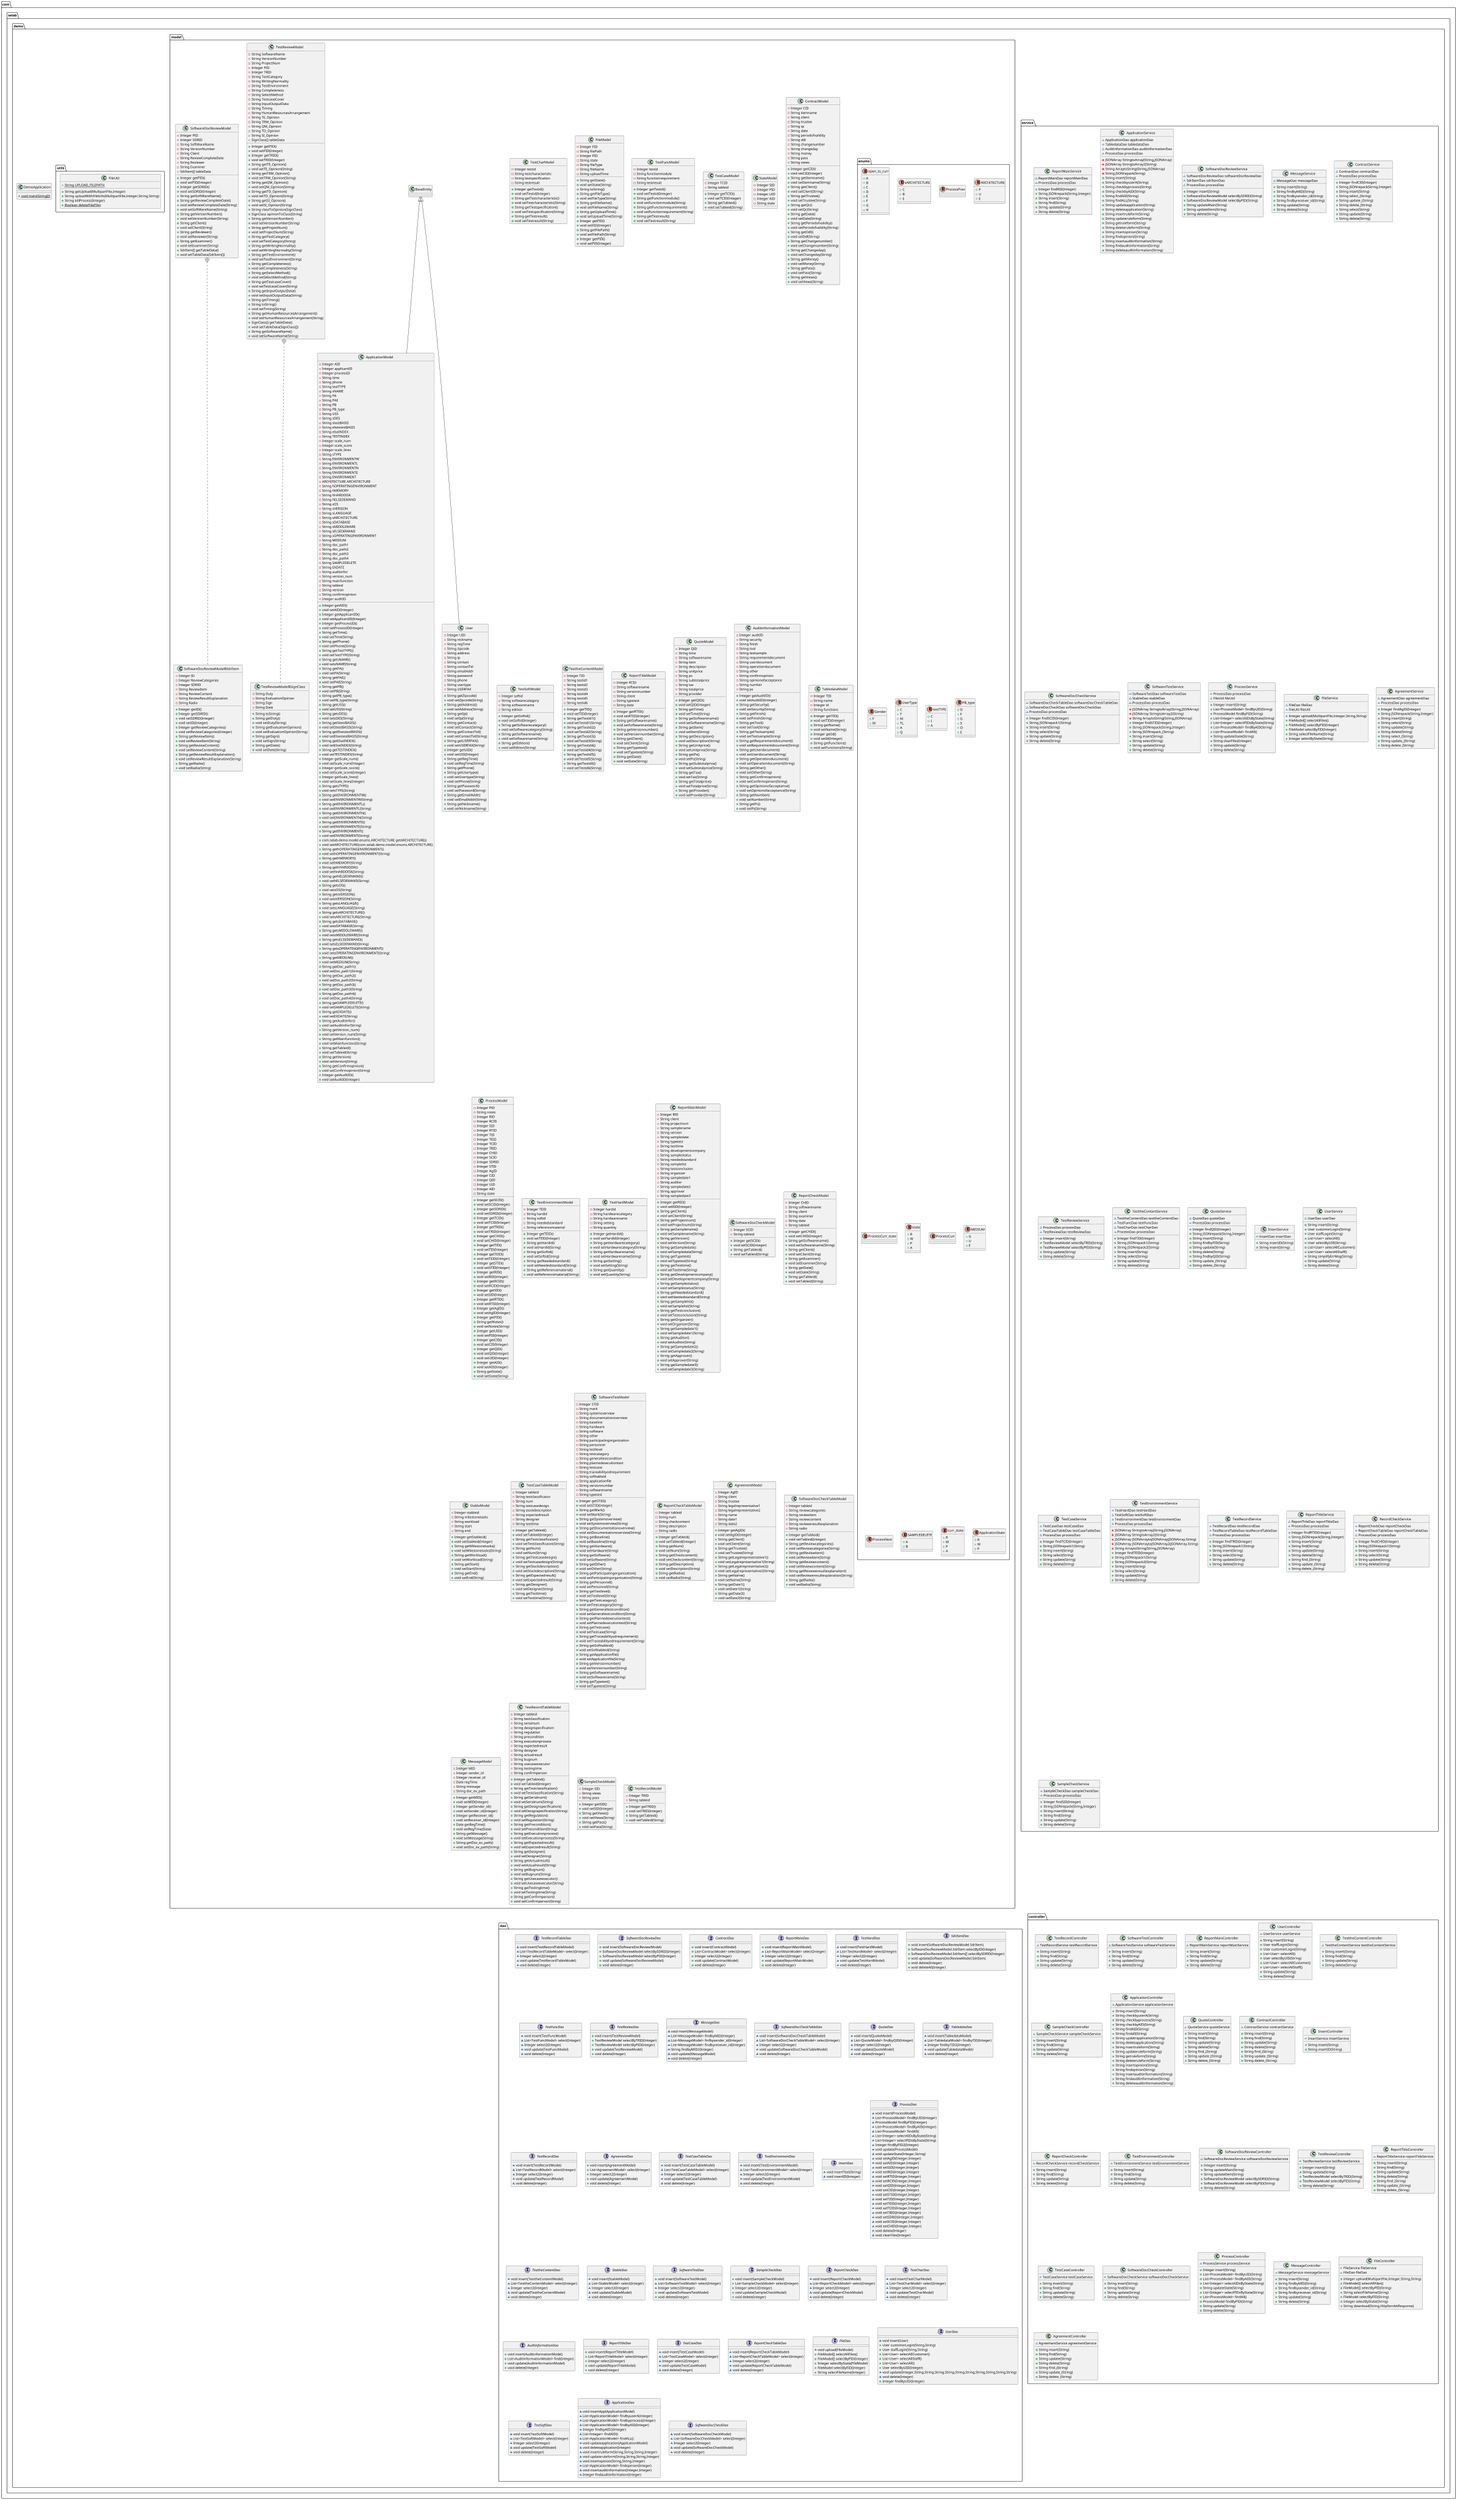 @startuml
class com.selab.demo.service.ReportMainService {
~ ReportMainDao reportMainDao
~ ProcessDao processDao
+ Integer findRID(Integer)
+ String JSONrepack(String,Integer)
+ String insert(String)
+ String find(String)
+ String update(String)
+ String delete(String)
}
class com.selab.demo.model.TestCharModel {
- Integer testid
- String testcharacteristic
- String testspecification
- String testresult
+ Integer getTestid()
+ void setTestid(Integer)
+ String getTestcharacteristic()
+ void setTestcharacteristic(String)
+ String getTestspecification()
+ void setTestspecification(String)
+ String getTestresult()
+ void setTestresult(String)
}
class com.selab.demo.controller.TestRecordController {
~ TestRecordService testRecordService
+ String insert(String)
+ String find(String)
+ String update(String)
+ String delete(String)
}
enum com.selab.demo.model.enums.open_to_curr {
+  A
+  B
+  C
+  D
+  E
+  F
+  G
+  H
}
class com.selab.demo.service.ApplicationService {
~ ApplicationDao applicationDao
~ TabledataDao tabledataDao
~ AuditinformationDao auditinformationDao
~ ProcessDao processDao
- JSONArray StringtoArray(String,JSONArray)
- JSONArray StringtoArray2(String)
- String ArraytoString(String,JSONArray)
- String JSONrepack(String)
+ String insert(String)
+ String checkbyuserA(String)
+ String checkbyprocess(String)
+ String checkbyAID(String)
+ String findAID(String)
+ String findALL(String)
+ String updateapplication(String)
+ String deleteapplication(String)
+ String insertruleform(String)
+ String updateruleform(String)
+ String getruleform(String)
+ String deleteruleform(String)
+ String insertopinion(String)
+ String findopinion(String)
+ String insertauditinformation(String)
+ String findauditinformation(String)
+ String deleteauditinformation(String)
}
class com.selab.demo.model.FileModel {
- Integer FID
- String filePath
- Integer PID
- String state
- String fileType
- String fileName
- String uploadTime
+ String getState()
+ void setState(String)
+ String toString()
+ String getFileType()
+ void setFileType(String)
+ String getFileName()
+ void setFileName(String)
+ String getUploadTime()
+ void setUploadTime(String)
+ Integer getFID()
+ void setFID(Integer)
+ String getFilePath()
+ void setFilePath(String)
+ Integer getPID()
+ void setPID(Integer)
}
class com.selab.demo.service.SoftwareDocReviewService {
~ SoftwareDocReviewDao softwareDocReviewDao
~ SdrItemDao sdrItemDao
~ ProcessDao processDao
+ Integer insert(String)
+ SoftwareDocReviewModel selectBySDRID(String)
+ SoftwareDocReviewModel selectByPID(String)
+ String updateMain(String)
+ String updateItem(String)
+ String delete(String)
}
class com.selab.demo.service.MessageService {
~ MessageDao messageDao
+ String insert(String)
+ String findbyMID(String)
+ String findbysender_id(String)
+ String findbyreceiver_id(String)
+ String update(String)
+ String delete(String)
}
class com.selab.demo.model.TestFuncModel {
- Integer testid
- String functionmodule
- String functionrequirement
- String testresult
+ Integer getTestid()
+ void setTestid(Integer)
+ String getFunctionmodule()
+ void setFunctionmodule(String)
+ String getFunctionrequirement()
+ void setFunctionrequirement(String)
+ String getTestresult()
+ void setTestresult(String)
}
class com.selab.demo.model.TestCaseModel {
- Integer TCID
- String tableid
+ Integer getTCID()
+ void setTCID(Integer)
+ String getTableid()
+ void setTableid(String)
}
class com.selab.demo.model.StateModel {
- Integer SID
- Integer PID
- Integer UID
- Integer AID
- String state
}
enum com.selab.demo.model.enums.sARCHITECTURE {
+  C
+  B
+  E
}
class com.selab.demo.service.ContractService {
~ ContractDao contractDao
~ ProcessDao processDao
+ Integer findCID(Integer)
+ String JSONrepack(String,Integer)
+ String insert(String)
+ String select_(String)
+ String update_(String)
+ String delete_(String)
+ String select(String)
+ String update(String)
+ String delete(String)
}
interface com.selab.demo.dao.TestRecordTableDao {
~ void insert(TestRecordTableModel)
~ List<TestRecordTableModel> select(Integer)
~ Integer select2(Integer)
~ void update(TestRecordTableModel)
~ void delete(Integer)
}
class com.selab.demo.model.ContractModel {
- Integer CID
- String itemname
- String client
- String trustee
- String qc
- String date
- String periodofvalidity
- String ddl
- String changenumber
- String changeday
- String money
- String pass
- String views
+ Integer getCID()
+ void setCID(Integer)
+ String getItemname()
+ void setItemname(String)
+ String getClient()
+ void setClient(String)
+ String getTrustee()
+ void setTrustee(String)
+ String getQc()
+ void setQc(String)
+ String getDate()
+ void setDate(String)
+ String getPeriodofvalidity()
+ void setPeriodofvalidity(String)
+ String getDdl()
+ void setDdl(String)
+ String getChangenumber()
+ void setChangenumber(String)
+ String getChangeday()
+ void setChangeday(String)
+ String getMoney()
+ void setMoney(String)
+ String getPass()
+ void setPass(String)
+ String getViews()
+ void setViews(String)
}
class com.selab.demo.controller.SoftwareTestController {
~ SoftwareTestService softwareTestService
+ String insert(String)
+ String find(String)
+ String update(String)
+ String delete(String)
}
class com.selab.demo.controller.ReportMainController {
~ ReportMainService reportMainService
+ String insert(String)
+ String find(String)
+ String update(String)
+ String delete(String)
}
class com.selab.demo.model.TestSoftModel {
- Integer softid
- String softwarecategory
- String softwarename
- String edition
+ Integer getSoftid()
+ void setSoftid(Integer)
+ String getSoftwarecategory()
+ void setSoftwarecategory(String)
+ String getSoftwarename()
+ void setSoftwarename(String)
+ String getEdition()
+ void setEdition(String)
}
interface com.selab.demo.dao.SoftwareDocReviewDao {
+ void insert(SoftwareDocReviewModel)
+ SoftwareDocReviewModel selectBySDRID(Integer)
+ SoftwareDocReviewModel selectByPID(Integer)
+ void update(SoftwareDocReviewModel)
+ void delete(Integer)
}
enum com.selab.demo.model.enums.ProcessPrev {
}
interface com.selab.demo.dao.ContractDao {
+ void insert(ContractModel)
+ List<ContractModel> select(Integer)
+ Integer select2(Integer)
+ void update(ContractModel)
+ void delete(Integer)
}
interface com.selab.demo.dao.ReportMainDao {
+ void insert(ReportMainModel)
~ List<ReportMainModel> select(Integer)
~ Integer select2(Integer)
+ void update(ReportMainModel)
+ void delete(Integer)
}
class com.selab.demo.service.SoftwareDocCheckService {
~ SoftwareDocCheckTableDao softwareDocCheckTableDao
~ SoftwareDocCheckDao softwareDocCheckDao
~ ProcessDao processDao
+ Integer findSCID(Integer)
+ String JSONrepack1(String)
+ String insert(String)
+ String select(String)
+ String update(String)
+ String delete(String)
}
class com.selab.demo.controller.UserController {
~ UserService userService
+ String insert(String)
+ User staffLogin(String)
+ User customerLogin(String)
+ List<User> selectAll()
+ User selectByUID(String)
+ List<User> selectAllCustomer()
+ List<User> selectAllStaff()
+ String update(String)
+ String delete(String)
}
interface com.selab.demo.dao.TestHardDao {
~ void insert(TestHardModel)
~ List<TestHardModel> select(Integer)
~ Integer select2(Integer)
~ void update(TestHardModel)
~ void delete(Integer)
}
class com.selab.demo.controller.TesttheContentController {
~ TesttheContentService testtheContentService
+ String insert(String)
+ String find(String)
+ String update(String)
+ String delete(String)
}
enum com.selab.demo.model.enums.ARCHITECTURE {
+  P
+  U
+  E
}
class com.selab.demo.model.ApplicationModel {
- Integer AID
- Integer applicantID
- Integer processID
- String time
- String phone
- String testTYPE
- String sNAME
- String PA
- String PAE
- String PB
- String PB_type
- String USS
- String sDES
- String stestBASIS
- String elsestestBASIS
- String elseINDEX
- String TESTINDEX
- Integer scale_num
- Integer scale_score
- Integer scale_lines
- String sTYPE
- String ENVIRONMENTW
- String ENVIRONMENTL
- String ENVIRONMENTN
- String ENVIRONMENTE
- String ENVIRONMENT
- ARCHITECTURE ARCHITECTURE
- String hOPERATINGENVIRONMENT
- String hMEMORY
- String hHARDDISK
- String hELSEDEMAND
- String sOS
- String sVERSION
- String sLANGUAGE
- String sARCHITECTURE
- String sDATABASE
- String sMIDDLEWARE
- String sELSEDEMAND
- String sOPERATINGENVIRONMENT
- String MEDIUM
- String doc_path1
- String doc_path2
- String doc_path3
- String doc_path4
- String SAMPLEDELETE
- String EXDATE
- String auditinfor
- String version_num
- String mainfunction
- String tableid
- String version
- String confirmopinion
- Integer auditID
+ Integer getAID()
+ void setAID(Integer)
+ Integer getApplicantID()
+ void setApplicantID(Integer)
+ Integer getProcessID()
+ void setProcessID(Integer)
+ String getTime()
+ void setTime(String)
+ String getPhone()
+ void setPhone(String)
+ String getTestTYPE()
+ void setTestTYPE(String)
+ String getsNAME()
+ void setsNAME(String)
+ String getPA()
+ void setPA(String)
+ String getPAE()
+ void setPAE(String)
+ String getPB()
+ void setPB(String)
+ String getPB_type()
+ void setPB_type(String)
+ String getUSS()
+ void setUSS(String)
+ String getsDES()
+ void setsDES(String)
+ String getStestBASIS()
+ void setStestBASIS(String)
+ String getElsestestBASIS()
+ void setElsestestBASIS(String)
+ String getElseINDEX()
+ void setElseINDEX(String)
+ String getTESTINDEX()
+ void setTESTINDEX(String)
+ Integer getScale_num()
+ void setScale_num(Integer)
+ Integer getScale_score()
+ void setScale_score(Integer)
+ Integer getScale_lines()
+ void setScale_lines(Integer)
+ String getsTYPE()
+ void setsTYPE(String)
+ String getENVIRONMENTW()
+ void setENVIRONMENTW(String)
+ String getENVIRONMENTL()
+ void setENVIRONMENTL(String)
+ String getENVIRONMENTN()
+ void setENVIRONMENTN(String)
+ String getENVIRONMENTE()
+ void setENVIRONMENTE(String)
+ String getENVIRONMENT()
+ void setENVIRONMENT(String)
+ com.selab.demo.model.enums.ARCHITECTURE getARCHITECTURE()
+ void setARCHITECTURE(com.selab.demo.model.enums.ARCHITECTURE)
+ String gethOPERATINGENVIRONMENT()
+ void sethOPERATINGENVIRONMENT(String)
+ String gethMEMORY()
+ void sethMEMORY(String)
+ String gethHARDDISK()
+ void sethHARDDISK(String)
+ String gethELSEDEMAND()
+ void sethELSEDEMAND(String)
+ String getsOS()
+ void setsOS(String)
+ String getsVERSION()
+ void setsVERSION(String)
+ String getsLANGUAGE()
+ void setsLANGUAGE(String)
+ String getsARCHITECTURE()
+ void setsARCHITECTURE(String)
+ String getsDATABASE()
+ void setsDATABASE(String)
+ String getsMIDDLEWARE()
+ void setsMIDDLEWARE(String)
+ String getsELSEDEMAND()
+ void setsELSEDEMAND(String)
+ String getsOPERATINGENVIRONMENT()
+ void setsOPERATINGENVIRONMENT(String)
+ String getMEDIUM()
+ void setMEDIUM(String)
+ String getDoc_path1()
+ void setDoc_path1(String)
+ String getDoc_path2()
+ void setDoc_path2(String)
+ String getDoc_path3()
+ void setDoc_path3(String)
+ String getDoc_path4()
+ void setDoc_path4(String)
+ String getSAMPLEDELETE()
+ void setSAMPLEDELETE(String)
+ String getEXDATE()
+ void setEXDATE(String)
+ String getAuditinfor()
+ void setAuditinfor(String)
+ String getVersion_num()
+ void setVersion_num(String)
+ String getMainfunction()
+ void setMainfunction(String)
+ String getTableid()
+ void setTableid(String)
+ String getVersion()
+ void setVersion(String)
+ String getConfirmopinion()
+ void setConfirmopinion(String)
+ Integer getAuditID()
+ void setAuditID(Integer)
}
class com.selab.demo.model.BaseEntity {
}
class com.selab.demo.model.TesttheContentModel {
- Integer TID
- String testid1
- String testid2
- String testid3
- String testid4
- String testid5
- String testid6
+ Integer getTID()
+ void setTID(Integer)
+ String getTestid1()
+ void setTestid1(String)
+ String getTestid2()
+ void setTestid2(String)
+ String getTestid3()
+ void setTestid3(String)
+ String getTestid4()
+ void setTestid4(String)
+ String getTestid5()
+ void setTestid5(String)
+ String getTestid6()
+ void setTestid6(String)
}
enum com.selab.demo.model.enums.Gender {
+  F
+  M
}
class com.selab.demo.model.ReportTitleModel {
- Integer RTID
- String softwarename
- String versionnumber
- String client
- String typetest
- String date
+ Integer getRTID()
+ void setRTID(Integer)
+ String getSoftwarename()
+ void setSoftwarename(String)
+ String getVersionnumber()
+ void setVersionnumber(String)
+ String getClient()
+ void setClient(String)
+ String getTypetest()
+ void setTypetest(String)
+ String getDate()
+ void setDate(String)
}
interface com.selab.demo.dao.SdrItemDao {
+ void insert(SoftwareDocReviewModel.SdrItem)
+ SoftwareDocReviewModel.SdrItem selectByID(Integer)
+ SoftwareDocReviewModel.SdrItem[] selectBySDRID(Integer)
+ void update(SoftwareDocReviewModel.SdrItem)
+ void delete(Integer)
+ void deleteAll(Integer)
}
class com.selab.demo.model.QuoteModel {
- Integer QID
- String time
- String softwarename
- String item
- String description
- String unitprice
- String ps
- String subtotalprice
- String tax
- String totalprice
- String provider
+ Integer getQID()
+ void setQID(Integer)
+ String getTime()
+ void setTime(String)
+ String getSoftwarename()
+ void setSoftwarename(String)
+ String getItem()
+ void setItem(String)
+ String getDescription()
+ void setDescription(String)
+ String getUnitprice()
+ void setUnitprice(String)
+ String getPs()
+ void setPs(String)
+ String getSubtotalprice()
+ void setSubtotalprice(String)
+ String getTax()
+ void setTax(String)
+ String getTotalprice()
+ void setTotalprice(String)
+ String getProvider()
+ void setProvider(String)
}
class com.selab.demo.DemoApplication {
+ {static} void main(String[])
}
interface com.selab.demo.dao.TestFuncDao {
~ void insert(TestFuncModel)
~ List<TestFuncModel> select(Integer)
~ Integer select2(Integer)
~ void update(TestFuncModel)
~ void delete(Integer)
}
interface com.selab.demo.dao.TestReviewDao {
+ void insert(TestReviewModel)
+ TestReviewModel selectByTRID(Integer)
+ TestReviewModel selectByPID(Integer)
+ void update(TestReviewModel)
+ void delete(Integer)
}
class com.selab.demo.model.AuditinformationModel {
- Integer auditID
- String security
- String finish
- String tool
- String testsample
- String requirementdocument
- String userdocument
- String operationducument
- String other
- String confirmopinion
- String opinionofacceptance
- String number
- String ps
+ Integer getAuditID()
+ void setAuditID(Integer)
+ String getSecurity()
+ void setSecurity(String)
+ String getFinish()
+ void setFinish(String)
+ String getTool()
+ void setTool(String)
+ String getTestsample()
+ void setTestsample(String)
+ String getRequirementdocument()
+ void setRequirementdocument(String)
+ String getUserdocument()
+ void setUserdocument(String)
+ String getOperationducument()
+ void setOperationducument(String)
+ String getOther()
+ void setOther(String)
+ String getConfirmopinion()
+ void setConfirmopinion(String)
+ String getOpinionofacceptance()
+ void setOpinionofacceptance(String)
+ String getNumber()
+ void setNumber(String)
+ String getPs()
+ void setPs(String)
}
class com.selab.demo.model.TabledataModel {
- Integer TID
- String name
- Integer id
- String functions
+ Integer getTID()
+ void setTID(Integer)
+ String getName()
+ void setName(String)
+ Integer getId()
+ void setId(Integer)
+ String getFunctions()
+ void setFunctions(String)
}
class com.selab.demo.model.ProcessModel {
- Integer PID
- String notes
- Integer RID
- Integer RCID
- Integer SID
- Integer RTID
- Integer TID
- Integer TEID
- Integer TCID
- Integer TRID
- Integer CHID
- Integer SCID
- Integer SDRID
- Integer STID
- Integer AgID
- Integer CID
- Integer QID
- Integer UID
- Integer AID
- String state
+ Integer getSCID()
+ void setSCID(Integer)
+ Integer getSDRID()
+ void setSDRID(Integer)
+ Integer getTCID()
+ void setTCID(Integer)
+ Integer getTRID()
+ void setTRID(Integer)
+ Integer getCHID()
+ void setCHID(Integer)
+ Integer getTID()
+ void setTID(Integer)
+ Integer getTEID()
+ void setTEID(Integer)
+ Integer getSTID()
+ void setSTID(Integer)
+ Integer getRID()
+ void setRID(Integer)
+ Integer getRCID()
+ void setRCID(Integer)
+ Integer getSID()
+ void setSID(Integer)
+ Integer getRTID()
+ void setRTID(Integer)
+ Integer getAgID()
+ void setAgID(Integer)
+ Integer getPID()
+ String getNotes()
+ void setNotes(String)
+ Integer getUID()
+ void setPID(Integer)
+ Integer getCID()
+ void setCID(Integer)
+ Integer getQID()
+ void setQID(Integer)
+ void setUID(Integer)
+ Integer getAID()
+ void setAID(Integer)
+ String getState()
+ void setState(String)
}
class com.selab.demo.service.SoftwareTestService {
~ SoftwareTestDao softwareTestDao
~ StableDao stableDao
~ ProcessDao processDao
- JSONArray StringtoArray(String,JSONArray)
- JSONArray StringtoArray2(String)
- String ArraytoString(String,JSONArray)
+ Integer findSTID(Integer)
+ String JSONrepack(String,Integer)
+ String JSONrepack_(String)
+ String insert(String)
+ String select(String)
+ String update(String)
+ String delete(String)
}
class com.selab.demo.controller.SampleCheckController {
~ SampleCheckService sampleCheckService
+ String insert(String)
+ String find(String)
+ String update(String)
+ String delete(String)
}
interface com.selab.demo.dao.MessageDao {
~ void insert(MessageModel)
~ List<MessageModel> findbyMID(Integer)
~ List<MessageModel> finfbysender_id(Integer)
~ List<MessageModel> findbyreceiver_id(Integer)
~ String findbyMID2(Integer)
~ void update(MessageModel)
~ void delete(Integer)
}
class com.selab.demo.model.TestEnvironmentModel {
- Integer TEID
- String hardid
- String softid
- String neededstandard
- String referencematerial
+ Integer getTEID()
+ void setTEID(Integer)
+ String getHardid()
+ void setHardid(String)
+ String getSoftid()
+ void setSoftid(String)
+ String getNeededstandard()
+ void setNeededstandard(String)
+ String getReferencematerial()
+ void setReferencematerial(String)
}
class com.selab.demo.model.TestReviewModel {
- String SoftwareName
- String VersionNumber
- String ProjectNum
- Integer PID
- Integer TRID
- String TestCategory
- String WritingNormality
- String TestEnvironment
- String Completeness
- String SelectMethod
- String TestcaseCover
- String InputOutputData
- String Timing
- String HumanResourcesArrangement
- String TE_Opinion
- String TRM_Opinion
- String QM_Opinion
- String TD_Opinion
- String SI_Opinion
+ SignClass[] tableData
+ Integer getPID()
+ void setPID(Integer)
+ Integer getTRID()
+ void setTRID(Integer)
+ String getTE_Opinion()
+ void setTE_Opinion(String)
+ String getTRM_Opinion()
+ void setTRM_Opinion(String)
+ String getQM_Opinion()
+ void setQM_Opinion(String)
+ String getTD_Opinion()
+ void setTD_Opinion(String)
+ String getSI_Opinion()
+ void setSI_Opinion(String)
+ String classToOpinion(SignClass)
+ SignClass opinionToClass(String)
+ String getVersionNumber()
+ void setVersionNumber(String)
+ String getProjectNum()
+ void setProjectNum(String)
+ String getTestCategory()
+ void setTestCategory(String)
+ String getWritingNormality()
+ void setWritingNormality(String)
+ String getTestEnvironment()
+ void setTestEnvironment(String)
+ String getCompleteness()
+ void setCompleteness(String)
+ String getSelectMethod()
+ void setSelectMethod(String)
+ String getTestcaseCover()
+ void setTestcaseCover(String)
+ String getInputOutputData()
+ void setInputOutputData(String)
+ String getTiming()
+ String toString()
+ void setTiming(String)
+ String getHumanResourcesArrangement()
+ void setHumanResourcesArrangement(String)
+ SignClass[] getTableData()
+ void setTableData(SignClass[])
+ String getSoftwareName()
+ void setSoftwareName(String)
}
class com.selab.demo.model.TestReviewModel$SignClass {
- String Duty
- String EvaluationOpinion
- String Sign
- String Date
+ String toString()
+ String getDuty()
+ void setDuty(String)
+ String getEvaluationOpinion()
+ void setEvaluationOpinion(String)
+ String getSign()
+ void setSign(String)
+ String getDate()
+ void setDate(String)
}
class com.selab.demo.model.TestHardModel {
- Integer hardid
- String hardwarecategory
- String hardwarename
- String setting
- String quantity
+ Integer getHardid()
+ void setHardid(Integer)
+ String getHardwarecategory()
+ void setHardwarecategory(String)
+ String getHardwarename()
+ void setHardwarename(String)
+ String getSetting()
+ void setSetting(String)
+ String getQuantity()
+ void setQuantity(String)
}
class com.selab.demo.controller.ApplicationController {
~ ApplicationService applicationService
+ String insert(String)
+ String checkbyuserA(String)
+ String checkbyprocess(String)
+ String checkbyAID(String)
+ String findAID(String)
+ String findall(String)
+ String updatrapplication(String)
+ String deleteapplication(String)
+ String insertruleform(String)
+ String updateruleform(String)
+ String getruleform(String)
+ String deleteruleform(String)
+ String insertopinion(String)
+ String findopinion(String)
+ String insertauditinformation(String)
+ String findauditinformation(String)
+ String deleteauditinformation(String)
}
class com.selab.demo.controller.QuoteController {
~ QuoteService quoteService
+ String insert(String)
+ String find(String)
+ String update(String)
+ String delete(String)
+ String find_(String)
+ String update_(String)
+ String delete_(String)
}
interface com.selab.demo.dao.SoftwareDocCheckTableDao {
~ void insert(SoftwareDocCheckTableModel)
~ List<SoftwareDocCheckTableModel> select(Integer)
~ Integer select2(Integer)
~ void update(SoftwareDocCheckTableModel)
~ void delete(Integer)
}
class com.selab.demo.service.ProcessService {
~ ProcessDao processDao
~ FileUtil fileUtil
+ Integer insert(String)
+ List<ProcessModel> findByUID(String)
+ ProcessModel findByPID(String)
+ List<Integer> selectAIDsByState(String)
+ List<Integer> selectPIDsByState(String)
+ List<ProcessModel> findByAID(String)
+ List<ProcessModel> findAll()
+ String updateState(String)
+ String clearFiles(Integer)
+ String update(String)
+ String delete(String)
}
class com.selab.demo.service.FileService {
~ FileDao fileDao
~ FileUtil fileUtil
+ Integer upload(MultipartFile,Integer,String,String)
+ FileModel[] selectAllFiles()
+ FileModel[] selectByPID(Integer)
+ FileModel selectByFID(Integer)
+ String selectFileName(String)
+ Integer selectByState(String)
}
class com.selab.demo.service.AgreementService {
~ AgreementDao agreementDao
~ ProcessDao processDao
+ Integer findAgID(Integer)
+ String JSONrepack(String,Integer)
+ String insert(String)
+ String select(String)
+ String update(String)
+ String delete(String)
+ String select_(String)
+ String update_(String)
+ String delete_(String)
}
class com.selab.demo.service.TestReviewService {
~ ProcessDao processDao
~ TestReviewDao testReviewDao
+ Integer insert(String)
+ TestReviewModel selectByTRID(String)
+ TestReviewModel selectByPID(String)
+ String update(String)
+ String delete(String)
}
enum com.selab.demo.model.enums.UserType {
+  C
+  T
+  M
+  TL
+  A
+  Q
}
enum com.selab.demo.model.enums.testTYPE {
+  C
+  I
+  A
}
class com.selab.demo.controller.ContractController {
~ ContractService contractService
+ String insert(String)
+ String find(String)
+ String update(String)
+ String delete(String)
+ String find_(String)
+ String update_(String)
+ String delete_(String)
}
class com.selab.demo.controller.InsertController {
~ InsertService insertService
+ String insert(String)
+ String insertID(String)
}
enum com.selab.demo.model.enums.PB_type {
+  D
+  F
+  G
+  S
+  O
+  E
}
interface com.selab.demo.dao.QuoteDao {
~ void insert(QuoteModel)
~ List<QuoteModel> findbyQID(Integer)
~ Integer select2(Integer)
~ void update(QuoteModel)
~ void delete(Integer)
}
class com.selab.demo.controller.ReportCheckController {
~ RecordCheckService recordCheckService
+ String insert(String)
+ String find(String)
+ String update(String)
+ String delete(String)
}
class com.selab.demo.model.ReportMainModel {
- Integer RID
- String client
- String projectnum
- String samplename
- String version
- String sampledate
- String typetest
- String testtime
- String developmentcompany
- String samplestatus
- String neededstandard
- String samplelist
- String testconclusion
- String organizer
- String sampledate1
- String auditor
- String sampledate2
- String approver
- String sampledate3
+ Integer getRID()
+ void setRID(Integer)
+ String getClient()
+ void setClient(String)
+ String getProjectnum()
+ void setProjectnum(String)
+ String getSamplename()
+ void setSamplename(String)
+ String getVersion()
+ void setVersion(String)
+ String getSampledate()
+ void setSampledate(String)
+ String getTypetest()
+ void setTypetest(String)
+ String getTesttime()
+ void setTesttime(String)
+ String getDevelopmentcompany()
+ void setDevelopmentcompany(String)
+ String getSamplestatus()
+ void setSamplestatus(String)
+ String getNeededstandard()
+ void setNeededstandard(String)
+ String getSamplelist()
+ void setSamplelist(String)
+ String getTestconclusion()
+ void setTestconclusion(String)
+ String getOrganizer()
+ void setOrganizer(String)
+ String getSampledate1()
+ void setSampledate1(String)
+ String getAuditor()
+ void setAuditor(String)
+ String getSampledate2()
+ void setSampledate2(String)
+ String getApprover()
+ void setApprover(String)
+ String getSampledate3()
+ void setSampledate3(String)
}
enum com.selab.demo.model.enums.ProcessCurr_state {
}
class com.selab.demo.model.SoftwareDocCheckModel {
- Integer SCID
- String tableid
+ Integer getSCID()
+ void setSCID(Integer)
+ String getTableid()
+ void setTableid(String)
}
class com.selab.demo.service.TesttheContentService {
~ TesttheContentDao testtheContentDao
~ TestFuncDao testFuncDao
~ TestCharDao testCharDao
~ ProcessDao processDao
+ Integer findTID(Integer)
+ String JSONrepack1(String)
+ String JSONrepack2(String)
+ String insert(String)
+ String select(String)
+ String update(String)
+ String delete(String)
}
enum com.selab.demo.model.enums.state {
+  R
+  W
+  P
+  A
}
class com.selab.demo.model.ReportCheckModel {
- Integer CHID
- String softwarename
- String client
- String examiner
- String date
- String tableid
+ Integer getCHID()
+ void setCHID(Integer)
+ String getSoftwarename()
+ void setSoftwarename(String)
+ String getClient()
+ void setClient(String)
+ String getExaminer()
+ void setExaminer(String)
+ String getDate()
+ void setDate(String)
+ String getTableid()
+ void setTableid(String)
}
interface com.selab.demo.dao.TabledataDao {
~ void insert(TabledataModel)
~ List<TabledataModel> findbyTID(Integer)
~ Integer findbyTID2(Integer)
~ void update(TabledataModel)
~ void delete(Integer)
}
class com.selab.demo.model.StableModel {
- Integer stableid
- String milestonetasks
- String workload
- String start
- String end
+ Integer getStableid()
+ void setStableid(Integer)
+ String getMilestonetasks()
+ void setMilestonetasks(String)
+ String getWorkload()
+ void setWorkload(String)
+ String getStart()
+ void setStart(String)
+ String getEnd()
+ void setEnd(String)
}
enum com.selab.demo.model.enums.ProcessCurr {
}
enum com.selab.demo.model.enums.MEDIUM {
+  G
+  U
+  E
}
class com.selab.demo.controller.TestEnvironmentController {
~ TestEnvironmentService testEnvironmentService
+ String insert(String)
+ String find(String)
+ String update(String)
+ String delete(String)
}
interface com.selab.demo.dao.TestRecordDao {
~ void insert(TestRecordModel)
~ List<TestRecordModel> select(Integer)
~ Integer select2(Integer)
~ void update(TestRecordModel)
~ void delete(Integer)
}
class com.selab.demo.model.TestCaseTableModel {
- Integer tableid
- String testclassificaion
- String num
- String testcasedesign
- String stockdescription
- String expectedresult
- String designer
- String testtime
+ Integer getTableid()
+ void setTableid(Integer)
+ String getTestclassificaion()
+ void setTestclassificaion(String)
+ String getNum()
+ void setNum(String)
+ String getTestcasedesign()
+ void setTestcasedesign(String)
+ String getStockdescription()
+ void setStockdescription(String)
+ String getExpectedresult()
+ void setExpectedresult(String)
+ String getDesigner()
+ void setDesigner(String)
+ String getTesttime()
+ void setTesttime(String)
}
interface com.selab.demo.dao.AgreementDao {
+ void insert(AgreementModel)
+ List<AgreementModel> select(Integer)
+ Integer select2(Integer)
+ void update(AgreementModel)
+ void delete(Integer)
}
interface com.selab.demo.dao.TestCaseTableDao {
~ void insert(TestCaseTableModel)
~ List<TestCaseTableModel> select(Integer)
~ Integer select2(Integer)
~ void update(TestCaseTableModel)
~ void delete(Integer)
}
class com.selab.demo.controller.SoftwareDocReviewController {
~ SoftwareDocReviewService softwareDocReviewService
+ Integer insert(String)
+ String updateMain(String)
+ String updateItem(String)
+ SoftwareDocReviewModel selectBySDRID(String)
+ SoftwareDocReviewModel selectByPID(String)
+ String delete(String)
}
class com.selab.demo.model.SoftwareTestModel {
- Integer STID
- String mark
- String systemoverview
- String documentationoverview
- String baseline
- String hardware
- String software
- String other
- String participatingorganization
- String personnel
- String testlevel
- String testcatagory
- String generaltestcondition
- String plannedexecutiontest
- String testcase
- String traceabilityodrequirement
- String softtableid
- String applicationfile
- String versionnumber
- String softwarename
- String typetest
+ Integer getSTID()
+ void setSTID(Integer)
+ String getMark()
+ void setMark(String)
+ String getSystemoverview()
+ void setSystemoverview(String)
+ String getDocumentationoverview()
+ void setDocumentationoverview(String)
+ String getBaseline()
+ void setBaseline(String)
+ String getHardware()
+ void setHardware(String)
+ String getSoftware()
+ void setSoftware(String)
+ String getOther()
+ void setOther(String)
+ String getParticipatingorganization()
+ void setParticipatingorganization(String)
+ String getPersonnel()
+ void setPersonnel(String)
+ String getTestlevel()
+ void setTestlevel(String)
+ String getTestcatagory()
+ void setTestcatagory(String)
+ String getGeneraltestcondition()
+ void setGeneraltestcondition(String)
+ String getPlannedexecutiontest()
+ void setPlannedexecutiontest(String)
+ String getTestcase()
+ void setTestcase(String)
+ String getTraceabilityodrequirement()
+ void setTraceabilityodrequirement(String)
+ String getSofttableid()
+ void setSofttableid(String)
+ String getApplicationfile()
+ void setApplicationfile(String)
+ String getVersionnumber()
+ void setVersionnumber(String)
+ String getSoftwarename()
+ void setSoftwarename(String)
+ String getTypetest()
+ void setTypetest(String)
}
class com.selab.demo.service.QuoteService {
~ QuoteDao quoteDao
~ ProcessDao processDao
+ Integer findQID(Integer)
+ String JSONrepack(String,Integer)
+ String insert(String)
+ String findbyPID(String)
+ String update(String)
+ String delete(String)
+ String findbyQID(String)
+ String update_(String)
+ String delete_(String)
}
class com.selab.demo.controller.TestReviewController {
~ TestReviewService testReviewService
+ Integer insert(String)
+ String update(String)
+ TestReviewModel selectByTRID(String)
+ TestReviewModel selectByPID(String)
+ String delete(String)
}
enum com.selab.demo.model.enums.ProcessNext {
}
interface com.selab.demo.dao.TestEnvironmentDao {
~ void insert(TestEnvironmentModel)
~ List<TestEnvironmentModel> select(Integer)
~ Integer select2(Integer)
~ void update(TestEnvironmentModel)
~ void delete(Integer)
}
class com.selab.demo.model.ReportCheckTableModel {
- Integer tableid
- String num
- String checkcontent
- String description
- String radio
+ Integer getTableid()
+ void setTableid(Integer)
+ String getNum()
+ void setNum(String)
+ String getCheckcontent()
+ void setCheckcontent(String)
+ String getDescription()
+ void setDescription(String)
+ String getRadio()
+ void setRadio(String)
}
interface com.selab.demo.dao.InsertDao {
~ void insertTest(String)
~ void insertID(Integer)
}
class com.selab.demo.model.AgreementModel {
- Integer AgID
- String client
- String trustee
- String legalrepresentative1
- String legalrepresentative2
- String name
- String date1
- String date2
+ Integer getAgID()
+ void setAgID(Integer)
+ String getClient()
+ void setClient(String)
+ String getTrustee()
+ void setTrustee(String)
+ String getLegalrepresentative1()
+ void setLegalrepresentative1(String)
+ String getLegalrepresentative2()
+ void setLegalrepresentative2(String)
+ String getName()
+ void setName(String)
+ String getDate1()
+ void setDate1(String)
+ String getDate2()
+ void setDate2(String)
}
interface com.selab.demo.dao.ProcessDao {
~ void insert(ProcessModel)
~ List<ProcessModel> findByUID(Integer)
~ ProcessModel findByPID(Integer)
~ List<ProcessModel> findByAID(Integer)
~ List<ProcessModel> findAll()
~ List<Integer> selectAIDsByState(String)
~ List<Integer> selectPIDsByState(String)
~ Integer findByPID2(Integer)
~ void update(ProcessModel)
~ void updateState(Integer,String)
~ void setAgID(Integer,Integer)
~ void setAID(Integer,Integer)
~ void setSID(Integer,Integer)
~ void setRID(Integer,Integer)
~ void setRTID(Integer,Integer)
~ void setRCID(Integer,Integer)
~ void setQID(Integer,Integer)
~ void setCID(Integer,Integer)
~ void setSTID(Integer,Integer)
~ void setTID(Integer,Integer)
~ void setTEID(Integer,Integer)
~ void setTCID(Integer,Integer)
~ void setTRID(Integer,Integer)
~ void setSDRID(Integer,Integer)
~ void setSCID(Integer,Integer)
~ void setCHID(Integer,Integer)
~ void delete(Integer)
~ void clearFiles(Integer)
}
class com.selab.demo.controller.ReportTitleController {
~ ReportTitleService reportTitleService
+ String insert(String)
+ String find(String)
+ String update(String)
+ String delete(String)
+ String find_(String)
+ String update_(String)
+ String delete_(String)
}
interface com.selab.demo.dao.TesttheContentDao {
~ void insert(TesttheContentModel)
~ List<TesttheContentModel> select(Integer)
~ Integer select2(Integer)
~ void update(TesttheContentModel)
~ void delete(Integer)
}
interface com.selab.demo.dao.StableDao {
~ void insert(StableModel)
~ List<StableModel> select(Integer)
~ Integer select2(Integer)
~ void update(StableModel)
~ void delete(Integer)
}
class com.selab.demo.service.InsertService {
~ InsertDao insertDao
+ String insertID(String)
+ String insert(String)
}
interface com.selab.demo.dao.SoftwareTestDao {
+ void insert(SoftwareTestModel)
~ List<SoftwareTestModel> select(Integer)
~ Integer select2(Integer)
+ void update(SoftwareTestModel)
+ void delete(Integer)
}
class com.selab.demo.model.SoftwareDocCheckTableModel {
- Integer tableid
- String reviewcategories
- String reviewitem
- String reviewcontent
- String revieweresultexplanation
- String radio
+ Integer getTableid()
+ void setTableid(Integer)
+ String getReviewcategories()
+ void setReviewcategories(String)
+ String getReviewitem()
+ void setReviewitem(String)
+ String getReviewcontent()
+ void setReviewcontent(String)
+ String getRevieweresultexplanation()
+ void setRevieweresultexplanation(String)
+ String getRadio()
+ void setRadio(String)
}
class com.selab.demo.service.UserService {
~ UserDao userDao
+ String insert(String)
+ User customerLogin(String)
+ User staffLogin(String)
+ List<User> selectAll()
+ User selectByUID(String)
+ List<User> selectAllCustomer()
+ List<User> selectAllStaff()
+ String simplifyErrMsg(String)
+ String update(String)
+ String delete(String)
}
class com.selab.demo.controller.TestCaseController {
~ TestCaseService testCaseService
+ String insert(String)
+ String find(String)
+ String update(String)
+ String delete(String)
}
interface com.selab.demo.dao.SampleCheckDao {
+ void insert(SampleCheckModel)
+ List<SampleCheckModel> select(Integer)
+ Integer select2(Integer)
+ void update(SampleCheckModel)
+ void delete(Integer)
}
interface com.selab.demo.dao.ReportCheckDao {
~ void insert(ReportCheckModel)
~ List<ReportCheckModel> select(Integer)
~ Integer select2(Integer)
~ void update(ReportCheckModel)
~ void delete(Integer)
}
class com.selab.demo.model.MessageModel {
- Integer MID
- Integer sender_id
- Integer receiver_id
- Date regTime
- String message
- String doc_ex_path
+ Integer getMID()
+ void setMID(Integer)
+ Integer getSender_id()
+ void setSender_id(Integer)
+ Integer getReceiver_id()
+ void setReceiver_id(Integer)
+ Date getRegTime()
+ void setRegTime(Date)
+ String getMessage()
+ void setMessage(String)
+ String getDoc_ex_path()
+ void setDoc_ex_path(String)
}
class com.selab.demo.model.User {
- Integer UID
- String nickname
- String regTime
- String zipcode
- String address
- String ip
- String contact
- String contactTel
- String emailAddr
- String password
- String phone
- String usertype
- String USERFAX
+ String getZipcode()
+ void setZipcode(String)
+ String getAddress()
+ void setAddress(String)
+ String getIp()
+ void setIp(String)
+ String getContact()
+ void setContact(String)
+ String getContactTel()
+ void setContactTel(String)
+ String getUSERFAX()
+ void setUSERFAX(String)
+ Integer getUID()
+ void setUID(Integer)
+ String getRegTime()
+ void setRegTime(String)
+ String getPhone()
+ String getUsertype()
+ void setUsertype(String)
+ void setPhone(String)
+ String getPassword()
+ void setPassword(String)
+ String getEmailAddr()
+ void setEmailAddr(String)
+ String getNickname()
+ void setNickname(String)
}
interface com.selab.demo.dao.TestCharDao {
~ void insert(TestCharModel)
~ List<TestCharModel> select(Integer)
~ Integer select2(Integer)
~ void update(TestCharModel)
~ void delete(Integer)
}
class com.selab.demo.controller.SoftwareDocCheckController {
~ SoftwareDocCheckService softwareDocCheckService
+ String insert(String)
+ String find(String)
+ String update(String)
+ String delete(String)
}
class com.selab.demo.model.TestRecordTableModel {
- Integer tableid
- String testclassification
- String serialnum
- String designspecification
- String regulation
- String precondition
- String executionprocess
- String expectedresult
- String designer
- String actualresult
- String bugnum
- String usecaseexecutor
- String testingtime
- String confirmperson
+ Integer getTableid()
+ void setTableid(Integer)
+ String getTestclassification()
+ void setTestclassification(String)
+ String getSerialnum()
+ void setSerialnum(String)
+ String getDesignspecification()
+ void setDesignspecification(String)
+ String getRegulation()
+ void setRegulation(String)
+ String getPrecondition()
+ void setPrecondition(String)
+ String getExecutionprocess()
+ void setExecutionprocess(String)
+ String getExpectedresult()
+ void setExpectedresult(String)
+ String getDesigner()
+ void setDesigner(String)
+ String getActualresult()
+ void setActualresult(String)
+ String getBugnum()
+ void setBugnum(String)
+ String getUsecaseexecutor()
+ void setUsecaseexecutor(String)
+ String getTestingtime()
+ void setTestingtime(String)
+ String getConfirmperson()
+ void setConfirmperson(String)
}
interface com.selab.demo.dao.AuditinformationDao {
+ void insert(AuditinformationModel)
+ List<AuditinformationModel> find(Integer)
+ void update(AuditinformationModel)
+ void delete(Integer)
}
class com.selab.demo.model.SoftwareDocReviewModel {
- Integer PID
- Integer SDRID
- String SoftWareName
- String VersionNumber
- String Client
- String ReviewCompleteDate
- String Reviewer
- String Examiner
+ SdrItem[] tableData
+ Integer getPID()
+ void setPID(Integer)
+ Integer getSDRID()
+ void setSDRID(Integer)
+ String getSoftWareName()
+ String getReviewCompleteDate()
+ void setReviewCompleteDate(String)
+ void setSoftWareName(String)
+ String getVersionNumber()
+ void setVersionNumber(String)
+ String getClient()
+ void setClient(String)
+ String getReviewer()
+ void setReviewer(String)
+ String getExaminer()
+ void setExaminer(String)
+ SdrItem[] getTableData()
+ void setTableData(SdrItem[])
}
class com.selab.demo.model.SoftwareDocReviewModel$SdrItem {
- Integer ID
- Integer ReviewCategories
- Integer SDRID
- String ReviewItem
- String ReviewContent
- String ReviewResultExplanation
- String Radio
+ Integer getID()
+ Integer getSDRID()
+ void setSDRID(Integer)
+ void setID(Integer)
+ Integer getReviewCategories()
+ void setReviewCategories(Integer)
+ String getReviewItem()
+ void setReviewItem(String)
+ String getReviewContent()
+ void setReviewContent(String)
+ String getReviewResultExplanation()
+ void setReviewResultExplanation(String)
+ String getRadio()
+ void setRadio(String)
}
interface com.selab.demo.dao.ReportTitleDao {
+ void insert(ReportTitleModel)
+ List<ReportTitleModel> select(Integer)
+ Integer select2(Integer)
+ void update(ReportTitleModel)
+ void delete(Integer)
}
class com.selab.demo.service.TestCaseService {
~ TestCaseDao testCaseDao
~ TestCaseTableDao testCaseTableDao
~ ProcessDao processDao
+ Integer findTCID(Integer)
+ String JSONrepack1(String)
+ String insert(String)
+ String select(String)
+ String update(String)
+ String delete(String)
}
enum com.selab.demo.model.enums.SAMPLEDELETE {
+  A
+  B
}
interface com.selab.demo.dao.TestCaseDao {
~ void insert(TestCaseModel)
~ List<TestCaseModel> select(Integer)
~ Integer select2(Integer)
~ void update(TestCaseModel)
~ void delete(Integer)
}
interface com.selab.demo.dao.ReportCheckTableDao {
~ void insert(ReportCheckTableModel)
~ List<ReportCheckTableModel> select(Integer)
~ Integer select2(Integer)
~ void update(ReportCheckTableModel)
~ void delete(Integer)
}
class com.selab.demo.service.TestEnvironmentService {
~ TestHardDao testHardDao
~ TestSoftDao testSoftDao
~ TestEnvironmentDao testEnvironmentDao
~ ProcessDao processDao
- JSONArray StringtoArray(String,JSONArray)
- JSONArray StringtoArray2(String)
- JSONArray JSONArraytoJSONArray(JSONArray,String)
- JSONArray JSONArraytoJSONArray2(JSONArray,String)
- String ArraytoString(String,JSONArray)
+ Integer findTEID(Integer)
+ String JSONrepack1(String)
+ String JSONrepack2(String)
+ String insert(String)
+ String select(String)
+ String update(String)
+ String delete(String)
}
class com.selab.demo.service.TestRecordService {
~ TestRecordDao testRecordDao
~ TestRecordTableDao testRecordTableDao
~ ProcessDao processDao
+ Integer findTRID(Integer)
+ String JSONrepack1(String)
+ String insert(String)
+ String select(String)
+ String update(String)
+ String delete(String)
}
interface com.selab.demo.dao.FileDao {
~ void upload(FileModel)
+ FileModel[] selectAllFiles()
+ FileModel[] selectByPID(Integer)
+ Integer selectByState(FileModel)
+ FileModel selectByFID(Integer)
+ String selectFileName(Integer)
}
class com.selab.demo.service.ReportTitleService {
~ ReportTitleDao reportTitleDao
~ ProcessDao processDao
+ Integer findRTID(Integer)
+ String JSONrepack(String,Integer)
+ String insert(String)
+ String find(String)
+ String update(String)
+ String delete(String)
+ String find_(String)
+ String update_(String)
+ String delete_(String)
}
class com.selab.demo.service.RecordCheckService {
~ ReportCheckDao reportCheckDao
~ ReportCheckTableDao reportCheckTableDao
~ ProcessDao processDao
+ Integer findCHID(Integer)
+ String JSONrepack1(String)
+ String insert(String)
+ String select(String)
+ String update(String)
+ String delete(String)
}
enum com.selab.demo.model.enums.curr_state {
+  R
+  W
+  P
+  A
}
class com.selab.demo.controller.ProcessController {
~ ProcessService processService
+ Integer insert(String)
+ List<ProcessModel> findByUID(String)
+ List<ProcessModel> findByAID(String)
+ List<Integer> selectAIDsByState(String)
+ String updateState(String)
+ List<Integer> selectPIDsByState(String)
+ List<ProcessModel> findAll()
+ ProcessModel findByPID(String)
+ String update(String)
+ String delete(String)
}
class com.selab.demo.service.SampleCheckService {
~ SampleCheckDao sampleCheckDao
~ ProcessDao processDao
+ Integer findSID(Integer)
+ String JSONrepack(String,Integer)
+ String insert(String)
+ String find(String)
+ String update(String)
+ String delete(String)
}
interface com.selab.demo.dao.UserDao {
~ void insert(User)
+ User customerLogin(String,String)
+ User staffLogin(String,String)
+ List<User> selectAllCustomer()
+ List<User> selectAllStaff()
+ List<User> selectAll()
+ User selectByUID(Integer)
~ void update(Integer,String,String,String,String,String,String,String,String,String,String)
~ void delete(Integer)
+ Integer findByUID(Integer)
}
class com.selab.demo.model.SampleCheckModel {
- Integer SID
- String views
- String pass
+ Integer getSID()
+ void setSID(Integer)
+ String getViews()
+ void setViews(String)
+ String getPass()
+ void setPass(String)
}
class com.selab.demo.controller.MessageController {
~ MessageService messageService
+ String insert(String)
+ String findbyMID(String)
+ String findbysender_id(String)
+ String findbyreceiver_id(String)
+ String update(String)
+ String delete(String)
}
enum com.selab.demo.model.enums.ApplicationState {
+  R
+  W
+  P
}
interface com.selab.demo.dao.TestSoftDao {
~ void insert(TestSoftModel)
~ List<TestSoftModel> select(Integer)
~ Integer select2(Integer)
~ void update(TestSoftModel)
~ void delete(Integer)
}
interface com.selab.demo.dao.ApplicationDao {
~ void insertApp(ApplicationModel)
~ List<ApplicationModel> findbyuserA(Integer)
~ List<ApplicationModel> findbyprocess(Integer)
~ List<ApplicationModel> findbyAID(Integer)
~ Integer findbyAID2(Integer)
~ List<Integer> findAID()
~ List<ApplicationModel> findALL()
~ void updateapplication(ApplicationModel)
~ void deleteapplication(Integer)
~ void insertruleform(String,String,String,Integer)
~ void updateruleform(String,String,String,Integer)
~ void insertopinion(String,String,Integer)
~ List<ApplicationModel> findopinion(Integer)
~ void insertauditinformation(Integer,Integer)
~ Integer findauditinformation(Integer)
}
interface com.selab.demo.dao.SoftwareDocCheckDao {
~ void insert(SoftwareDocCheckModel)
~ List<SoftwareDocCheckModel> select(Integer)
~ Integer select2(Integer)
~ void update(SoftwareDocCheckModel)
~ void delete(Integer)
}
class com.selab.demo.controller.FileController {
~ FileService fileService
~ FileDao fileDao
+ Integer upload(MultipartFile,Integer,String,String)
+ FileModel[] selectAllFiles()
+ FileModel[] selectByPID(String)
+ String selectFileName(String)
+ FileModel selectByFID(String)
+ Integer selectByState(String)
+ String download(String,HttpServletResponse)
}
class com.selab.demo.controller.AgreementController {
~ AgreementService agreementService
+ String insert(String)
+ String find(String)
+ String update(String)
+ String delete(String)
+ String find_(String)
+ String update_(String)
+ String delete_(String)
}
class com.selab.demo.utils.FileUtil {
+ {static} String UPLOAD_FILEPATH
+ String getUpload(MultipartFile,Integer)
+ String uploadWithFileInfo(MultipartFile,Integer,String,String)
+ String killProcess(Integer)
+ {static} Boolean deleteFile(File)
}
class com.selab.demo.model.TestRecordModel {
- Integer TRID
- String tableid
+ Integer getTRID()
+ void setTRID(Integer)
+ String getTableid()
+ void setTableid(String)
}


com.selab.demo.model.BaseEntity <|-- com.selab.demo.model.ApplicationModel
com.selab.demo.model.TestReviewModel +.. com.selab.demo.model.TestReviewModel$SignClass
com.selab.demo.model.BaseEntity <|-- com.selab.demo.model.User
com.selab.demo.model.SoftwareDocReviewModel +.. com.selab.demo.model.SoftwareDocReviewModel$SdrItem


scale 4096 width
scale 4096 height

@enduml